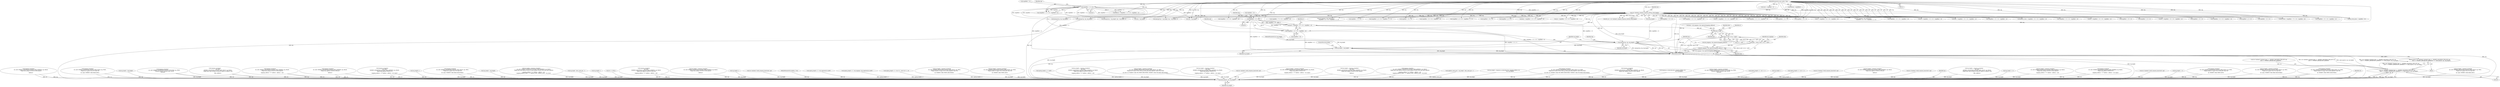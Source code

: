 digraph "0_libmodbus_5ccdf5ef79d742640355d1132fa9e2abc7fbaefc@pointer" {
"1001040" [label="(Call,req[offset + 3] << 8)"];
"1000189" [label="(Call,ctx->backend->prepare_response_tid(req, &req_length))"];
"1000163" [label="(Call,req[offset + 1] << 8)"];
"1000116" [label="(MethodParameterIn,const uint8_t *req)"];
"1001037" [label="(Call,and = (req[offset + 3] << 8) + req[offset + 4])"];
"1001071" [label="(Call,data & and)"];
"1001070" [label="(Call,(data & and) | (or & (~and)))"];
"1001068" [label="(Call,data = (data & and) | (or & (~and)))"];
"1001077" [label="(Call,mb_mapping->tab_registers[mapping_address] = data)"];
"1001039" [label="(Call,(req[offset + 3] << 8) + req[offset + 4])"];
"1001084" [label="(Call,memcpy(rsp, req, req_length))"];
"1001088" [label="(Call,rsp_length = req_length)"];
"1001378" [label="(Call,send_msg(ctx, rsp, rsp_length))"];
"1001365" [label="(Call,(ctx->backend->backend_type == _MODBUS_BACKEND_TYPE_RTU &&\n            slave == MODBUS_BROADCAST_ADDRESS) ? 0 : send_msg(ctx, rsp, rsp_length))"];
"1001364" [label="(Return,return (ctx->backend->backend_type == _MODBUS_BACKEND_TYPE_RTU &&\n            slave == MODBUS_BROADCAST_ADDRESS) ? 0 : send_msg(ctx, rsp, rsp_length);)"];
"1000400" [label="(Call,nb = (req[offset + 3] << 8) + req[offset + 4])"];
"1001382" [label="(MethodReturn,int)"];
"1000275" [label="(Call,rsp_length = response_exception(\n                ctx, &sft, MODBUS_EXCEPTION_ILLEGAL_DATA_VALUE, rsp, TRUE,\n                \"Illegal nb of values %d in %s (max %d)\n\",\n                nb, name, MODBUS_MAX_READ_BITS))"];
"1001017" [label="(Call,response_exception(\n                ctx, &sft, MODBUS_EXCEPTION_ILLEGAL_DATA_ADDRESS, rsp, FALSE,\n                \"Illegal data address 0x%0X in write_register\n\",\n                address))"];
"1000277" [label="(Call,response_exception(\n                ctx, &sft, MODBUS_EXCEPTION_ILLEGAL_DATA_VALUE, rsp, TRUE,\n                \"Illegal nb of values %d in %s (max %d)\n\",\n                nb, name, MODBUS_MAX_READ_BITS))"];
"1000597" [label="(Call,rsp_length = req_length)"];
"1001053" [label="(Call,or = (req[offset + 5] << 8) + req[offset + 6])"];
"1001080" [label="(Identifier,mb_mapping)"];
"1001354" [label="(Call,response_exception(\n            ctx, &sft, MODBUS_EXCEPTION_ILLEGAL_FUNCTION, rsp, TRUE,\n            \"Unknown Modbus function code: 0x%0X\n\", function))"];
"1000685" [label="(Call,(req[offset + 3] << 8) + req[offset + 4])"];
"1001129" [label="(Call,(req[offset + 7] << 8) + req[offset + 8])"];
"1001027" [label="(Block,)"];
"1001070" [label="(Call,(data & and) | (or & (~and)))"];
"1000604" [label="(Call,response_exception(\n                    ctx, &sft,\n                    MODBUS_EXCEPTION_ILLEGAL_DATA_VALUE, rsp, FALSE,\n                    \"Illegal data value 0x%0X in write_bit request at address %0X\n\",\n                    data, address))"];
"1000854" [label="(Call,response_exception(\n                ctx, &sft, MODBUS_EXCEPTION_ILLEGAL_DATA_ADDRESS, rsp, FALSE,\n                \"Illegal data address 0x%0X in write_registers\n\",\n                mapping_address < 0 ? address : address + nb))"];
"1000547" [label="(Call,response_exception(\n                ctx, &sft, MODBUS_EXCEPTION_ILLEGAL_DATA_ADDRESS, rsp, FALSE,\n                \"Illegal data address 0x%0X in write_bit\n\",\n                address))"];
"1001069" [label="(Identifier,data)"];
"1001293" [label="(Call,mb_mapping->tab_registers[i] =\n                    (req[offset + j] << 8) + req[offset + j + 1])"];
"1000302" [label="(Call,response_exception(\n                ctx, &sft,\n                MODBUS_EXCEPTION_ILLEGAL_DATA_ADDRESS, rsp, FALSE,\n                \"Illegal data address 0x%0X in %s\n\",\n                mapping_address < 0 ? address : address + nb, name))"];
"1001268" [label="(Call,rsp_length++)"];
"1000432" [label="(Call,response_exception(\n                ctx, &sft, MODBUS_EXCEPTION_ILLEGAL_DATA_VALUE, rsp, TRUE,\n                \"Illegal nb of values %d in %s (max %d)\n\",\n                nb, name, MODBUS_MAX_READ_REGISTERS))"];
"1000676" [label="(Call,rsp_length = req_length)"];
"1001365" [label="(Call,(ctx->backend->backend_type == _MODBUS_BACKEND_TYPE_RTU &&\n            slave == MODBUS_BROADCAST_ADDRESS) ? 0 : send_msg(ctx, rsp, rsp_length))"];
"1001377" [label="(Literal,0)"];
"1000900" [label="(Call,(req[offset + j] << 8) + req[offset + j + 1])"];
"1001073" [label="(Identifier,and)"];
"1001075" [label="(Identifier,or)"];
"1001088" [label="(Call,rsp_length = req_length)"];
"1001229" [label="(Call,rsp_length = response_exception(\n                ctx, &sft, MODBUS_EXCEPTION_ILLEGAL_DATA_ADDRESS, rsp, FALSE,\n                \"Illegal data read address 0x%0X or write address 0x%0X write_and_read_registers\n\",\n                mapping_address < 0 ? address : address + nb,\n                mapping_address_write < 0 ? address_write : address_write + nb_write))"];
"1001299" [label="(Call,(req[offset + j] << 8) + req[offset + j + 1])"];
"1000901" [label="(Call,req[offset + j] << 8)"];
"1000683" [label="(Call,nb = (req[offset + 3] << 8) + req[offset + 4])"];
"1000972" [label="(Call,rsp_length - byte_count_pos - 1)"];
"1001029" [label="(Call,data = mb_mapping->tab_registers[mapping_address])"];
"1000486" [label="(Call,rsp_length++)"];
"1001300" [label="(Call,req[offset + j] << 8)"];
"1000131" [label="(Call,ctx == NULL)"];
"1000743" [label="(Call,response_exception(\n                ctx, &sft,\n                MODBUS_EXCEPTION_ILLEGAL_DATA_ADDRESS, rsp, FALSE,\n                \"Illegal data address 0x%0X in write_bits\n\",\n                mapping_address < 0 ? address : address + nb))"];
"1000185" [label="(Call,sft.t_id = ctx->backend->prepare_response_tid(req, &req_length))"];
"1001074" [label="(Call,or & (~and))"];
"1000116" [label="(MethodParameterIn,const uint8_t *req)"];
"1001378" [label="(Call,send_msg(ctx, rsp, rsp_length))"];
"1001015" [label="(Call,rsp_length = response_exception(\n                ctx, &sft, MODBUS_EXCEPTION_ILLEGAL_DATA_ADDRESS, rsp, FALSE,\n                \"Illegal data address 0x%0X in write_register\n\",\n                address))"];
"1001097" [label="(Call,(req[offset + 3] << 8) + req[offset + 4])"];
"1001341" [label="(Call,rsp_length++)"];
"1000939" [label="(Call,ctx->backend->build_response_basis(&sft, rsp))"];
"1000115" [label="(MethodParameterIn,modbus_t *ctx)"];
"1000513" [label="(Call,rsp[rsp_length++] = tab_registers[i] & 0xFF)"];
"1001338" [label="(Call,rsp[rsp_length++] = mb_mapping->tab_registers[i] & 0xFF)"];
"1000119" [label="(Block,)"];
"1000191" [label="(Call,&req_length)"];
"1000162" [label="(Call,(req[offset + 1] << 8) + req[offset + 2])"];
"1000327" [label="(Call,rsp[rsp_length++] = (nb / 8) + ((nb % 8) ? 1 : 0))"];
"1001055" [label="(Call,(req[offset + 5] << 8) + req[offset + 6])"];
"1000826" [label="(Call,rsp_length = response_exception(\n                 ctx, &sft, MODBUS_EXCEPTION_ILLEGAL_DATA_VALUE, rsp, TRUE,\n                 \"Illegal number of values %d in write_registers (max %d)\n\",\n                nb, MODBUS_MAX_WRITE_REGISTERS))"];
"1001111" [label="(Call,address_write = (req[offset + 5] << 8) + req[offset + 6])"];
"1000715" [label="(Call,rsp_length = response_exception(\n                ctx, &sft, MODBUS_EXCEPTION_ILLEGAL_DATA_VALUE, rsp, TRUE,\n                \"Illegal number of values %d in write_bits (max %d)\n\",\n                nb, MODBUS_MAX_WRITE_BITS))"];
"1000672" [label="(Call,memcpy(rsp, req, req_length))"];
"1000117" [label="(MethodParameterIn,int req_length)"];
"1000189" [label="(Call,ctx->backend->prepare_response_tid(req, &req_length))"];
"1001098" [label="(Call,req[offset + 3] << 8)"];
"1000953" [label="(Call,rsp[rsp_length++] = 0xFF)"];
"1000741" [label="(Call,rsp_length = response_exception(\n                ctx, &sft,\n                MODBUS_EXCEPTION_ILLEGAL_DATA_ADDRESS, rsp, FALSE,\n                \"Illegal data address 0x%0X in write_bits\n\",\n                mapping_address < 0 ? address : address + nb))"];
"1000245" [label="(Call,nb = (req[offset + 3] << 8) + req[offset + 4])"];
"1001366" [label="(Call,ctx->backend->backend_type == _MODBUS_BACKEND_TYPE_RTU &&\n            slave == MODBUS_BROADCAST_ADDRESS)"];
"1001085" [label="(Identifier,rsp)"];
"1001113" [label="(Call,(req[offset + 5] << 8) + req[offset + 6])"];
"1000148" [label="(Call,slave = req[offset - 1])"];
"1001189" [label="(Call,rsp_length = response_exception(\n                ctx, &sft, MODBUS_EXCEPTION_ILLEGAL_DATA_VALUE, rsp, TRUE,\n                \"Illegal nb of values (W%d, R%d) in write_and_read_registers (max W%d, R%d)\n\",\n                nb_write, nb, MODBUS_MAX_WR_WRITE_REGISTERS, MODBUS_MAX_WR_READ_REGISTERS))"];
"1000300" [label="(Call,rsp_length = response_exception(\n                ctx, &sft,\n                MODBUS_EXCEPTION_ILLEGAL_DATA_ADDRESS, rsp, FALSE,\n                \"Illegal data address 0x%0X in %s\n\",\n                mapping_address < 0 ? address : address + nb, name))"];
"1001047" [label="(Call,req[offset + 4])"];
"1001072" [label="(Identifier,data)"];
"1000561" [label="(Call,(req[offset + 3] << 8) + req[offset + 4])"];
"1001037" [label="(Call,and = (req[offset + 3] << 8) + req[offset + 4])"];
"1001054" [label="(Identifier,or)"];
"1000779" [label="(Call,memcpy(rsp + rsp_length, req + rsp_length, 4))"];
"1000169" [label="(Literal,8)"];
"1001039" [label="(Call,(req[offset + 3] << 8) + req[offset + 4])"];
"1001130" [label="(Call,req[offset + 7] << 8)"];
"1001046" [label="(Literal,8)"];
"1000190" [label="(Identifier,req)"];
"1001261" [label="(Call,ctx->backend->build_response_basis(&sft, rsp))"];
"1000455" [label="(Call,rsp_length = response_exception(\n                ctx, &sft, MODBUS_EXCEPTION_ILLEGAL_DATA_ADDRESS, rsp, FALSE,\n                \"Illegal data address 0x%0X in %s\n\",\n                mapping_address < 0 ? address : address + nb, name))"];
"1000636" [label="(Call,rsp_length = response_exception(\n                ctx, &sft,\n                MODBUS_EXCEPTION_ILLEGAL_DATA_ADDRESS, rsp, FALSE,\n                \"Illegal data address 0x%0X in write_register\n\",\n                address))"];
"1001231" [label="(Call,response_exception(\n                ctx, &sft, MODBUS_EXCEPTION_ILLEGAL_DATA_ADDRESS, rsp, FALSE,\n                \"Illegal data read address 0x%0X or write address 0x%0X write_and_read_registers\n\",\n                mapping_address < 0 ? address : address + nb,\n                mapping_address_write < 0 ? address_write : address_write + nb_write))"];
"1000968" [label="(Call,rsp[byte_count_pos] = rsp_length - byte_count_pos - 1)"];
"1001083" [label="(Identifier,data)"];
"1001381" [label="(Identifier,rsp_length)"];
"1001084" [label="(Call,memcpy(rsp, req, req_length))"];
"1000342" [label="(Call,rsp_length = response_io_status(tab_bits, mapping_address, nb,\n                                            rsp, rsp_length))"];
"1001114" [label="(Call,req[offset + 5] << 8)"];
"1000155" [label="(Call,function = req[offset])"];
"1001191" [label="(Call,response_exception(\n                ctx, &sft, MODBUS_EXCEPTION_ILLEGAL_DATA_VALUE, rsp, TRUE,\n                \"Illegal nb of values (W%d, R%d) in write_and_read_registers (max W%d, R%d)\n\",\n                nb_write, nb, MODBUS_MAX_WR_WRITE_REGISTERS, MODBUS_MAX_WR_READ_REGISTERS))"];
"1000638" [label="(Call,response_exception(\n                ctx, &sft,\n                MODBUS_EXCEPTION_ILLEGAL_DATA_ADDRESS, rsp, FALSE,\n                \"Illegal data address 0x%0X in write_register\n\",\n                address))"];
"1000796" [label="(Call,(req[offset + 3] << 8) + req[offset + 4])"];
"1001364" [label="(Return,return (ctx->backend->backend_type == _MODBUS_BACKEND_TYPE_RTU &&\n            slave == MODBUS_BROADCAST_ADDRESS) ? 0 : send_msg(ctx, rsp, rsp_length);)"];
"1001091" [label="(ControlStructure,break;)"];
"1000344" [label="(Call,response_io_status(tab_bits, mapping_address, nb,\n                                            rsp, rsp_length))"];
"1001352" [label="(Call,rsp_length = response_exception(\n            ctx, &sft, MODBUS_EXCEPTION_ILLEGAL_FUNCTION, rsp, TRUE,\n            \"Unknown Modbus function code: 0x%0X\n\", function))"];
"1000248" [label="(Call,req[offset + 3] << 8)"];
"1000783" [label="(Call,req + rsp_length)"];
"1001265" [label="(Call,rsp[rsp_length++] = nb << 1)"];
"1000650" [label="(Call,data = (req[offset + 3] << 8) + req[offset + 4])"];
"1000516" [label="(Call,rsp_length++)"];
"1000483" [label="(Call,rsp[rsp_length++] = nb << 1)"];
"1000794" [label="(Call,nb = (req[offset + 3] << 8) + req[offset + 4])"];
"1001071" [label="(Call,data & and)"];
"1000479" [label="(Call,ctx->backend->build_response_basis(&sft, rsp))"];
"1000163" [label="(Call,req[offset + 1] << 8)"];
"1000545" [label="(Call,rsp_length = response_exception(\n                ctx, &sft, MODBUS_EXCEPTION_ILLEGAL_DATA_ADDRESS, rsp, FALSE,\n                \"Illegal data address 0x%0X in write_bit\n\",\n                address))"];
"1000917" [label="(Call,ctx->backend->build_response_basis(&sft, rsp))"];
"1001086" [label="(Identifier,req)"];
"1000562" [label="(Call,req[offset + 3] << 8)"];
"1001078" [label="(Call,mb_mapping->tab_registers[mapping_address])"];
"1001380" [label="(Identifier,rsp)"];
"1000602" [label="(Call,rsp_length = response_exception(\n                    ctx, &sft,\n                    MODBUS_EXCEPTION_ILLEGAL_DATA_VALUE, rsp, FALSE,\n                    \"Illegal data value 0x%0X in write_bit request at address %0X\n\",\n                    data, address))"];
"1001056" [label="(Call,req[offset + 5] << 8)"];
"1001041" [label="(Call,req[offset + 3])"];
"1001090" [label="(Identifier,req_length)"];
"1001087" [label="(Identifier,req_length)"];
"1000921" [label="(Call,memcpy(rsp + rsp_length, req + rsp_length, 4))"];
"1000653" [label="(Call,req[offset + 3] << 8)"];
"1001089" [label="(Identifier,rsp_length)"];
"1001127" [label="(Call,nb_write = (req[offset + 7] << 8) + req[offset + 8])"];
"1000925" [label="(Call,req + rsp_length)"];
"1001143" [label="(Call,nb_write_bytes = req[offset + 9])"];
"1000247" [label="(Call,(req[offset + 3] << 8) + req[offset + 4])"];
"1000929" [label="(Call,rsp_length += 4)"];
"1000164" [label="(Call,req[offset + 1])"];
"1001068" [label="(Call,data = (data & and) | (or & (~and)))"];
"1000686" [label="(Call,req[offset + 3] << 8)"];
"1000852" [label="(Call,rsp_length = response_exception(\n                ctx, &sft, MODBUS_EXCEPTION_ILLEGAL_DATA_ADDRESS, rsp, FALSE,\n                \"Illegal data address 0x%0X in write_registers\n\",\n                mapping_address < 0 ? address : address + nb))"];
"1001040" [label="(Call,req[offset + 3] << 8)"];
"1000171" [label="(Identifier,req)"];
"1001048" [label="(Identifier,req)"];
"1000457" [label="(Call,response_exception(\n                ctx, &sft, MODBUS_EXCEPTION_ILLEGAL_DATA_ADDRESS, rsp, FALSE,\n                \"Illegal data address 0x%0X in %s\n\",\n                mapping_address < 0 ? address : address + nb, name))"];
"1000402" [label="(Call,(req[offset + 3] << 8) + req[offset + 4])"];
"1000559" [label="(Call,data = (req[offset + 3] << 8) + req[offset + 4])"];
"1001038" [label="(Identifier,and)"];
"1000593" [label="(Call,memcpy(rsp, req, req_length))"];
"1000775" [label="(Call,ctx->backend->build_response_basis(&sft, rsp))"];
"1000787" [label="(Call,rsp_length += 4)"];
"1001095" [label="(Call,nb = (req[offset + 3] << 8) + req[offset + 4])"];
"1001077" [label="(Call,mb_mapping->tab_registers[mapping_address] = data)"];
"1000717" [label="(Call,response_exception(\n                ctx, &sft, MODBUS_EXCEPTION_ILLEGAL_DATA_VALUE, rsp, TRUE,\n                \"Illegal number of values %d in write_bits (max %d)\n\",\n                nb, MODBUS_MAX_WRITE_BITS))"];
"1000894" [label="(Call,mb_mapping->tab_registers[i] =\n                    (req[offset + j] << 8) + req[offset + j + 1])"];
"1000430" [label="(Call,rsp_length = response_exception(\n                ctx, &sft, MODBUS_EXCEPTION_ILLEGAL_DATA_VALUE, rsp, TRUE,\n                \"Illegal nb of values %d in %s (max %d)\n\",\n                nb, name, MODBUS_MAX_READ_REGISTERS))"];
"1000828" [label="(Call,response_exception(\n                 ctx, &sft, MODBUS_EXCEPTION_ILLEGAL_DATA_VALUE, rsp, TRUE,\n                 \"Illegal number of values %d in write_registers (max %d)\n\",\n                nb, MODBUS_MAX_WRITE_REGISTERS))"];
"1001379" [label="(Identifier,ctx)"];
"1000160" [label="(Call,address = (req[offset + 1] << 8) + req[offset + 2])"];
"1000652" [label="(Call,(req[offset + 3] << 8) + req[offset + 4])"];
"1000403" [label="(Call,req[offset + 3] << 8)"];
"1000797" [label="(Call,req[offset + 3] << 8)"];
"1001040" -> "1001039"  [label="AST: "];
"1001040" -> "1001046"  [label="CFG: "];
"1001041" -> "1001040"  [label="AST: "];
"1001046" -> "1001040"  [label="AST: "];
"1001048" -> "1001040"  [label="CFG: "];
"1001040" -> "1001382"  [label="DDG: req[offset + 3]"];
"1001040" -> "1001037"  [label="DDG: req[offset + 3]"];
"1001040" -> "1001037"  [label="DDG: 8"];
"1001040" -> "1001039"  [label="DDG: req[offset + 3]"];
"1001040" -> "1001039"  [label="DDG: 8"];
"1000189" -> "1001040"  [label="DDG: req"];
"1000116" -> "1001040"  [label="DDG: req"];
"1001040" -> "1001084"  [label="DDG: req[offset + 3]"];
"1000189" -> "1000185"  [label="AST: "];
"1000189" -> "1000191"  [label="CFG: "];
"1000190" -> "1000189"  [label="AST: "];
"1000191" -> "1000189"  [label="AST: "];
"1000185" -> "1000189"  [label="CFG: "];
"1000189" -> "1001382"  [label="DDG: req"];
"1000189" -> "1001382"  [label="DDG: &req_length"];
"1000189" -> "1000185"  [label="DDG: req"];
"1000189" -> "1000185"  [label="DDG: &req_length"];
"1000163" -> "1000189"  [label="DDG: req[offset + 1]"];
"1000116" -> "1000189"  [label="DDG: req"];
"1000189" -> "1000245"  [label="DDG: req"];
"1000189" -> "1000248"  [label="DDG: req"];
"1000189" -> "1000247"  [label="DDG: req"];
"1000189" -> "1000400"  [label="DDG: req"];
"1000189" -> "1000403"  [label="DDG: req"];
"1000189" -> "1000402"  [label="DDG: req"];
"1000189" -> "1000559"  [label="DDG: req"];
"1000189" -> "1000562"  [label="DDG: req"];
"1000189" -> "1000561"  [label="DDG: req"];
"1000189" -> "1000593"  [label="DDG: req"];
"1000189" -> "1000650"  [label="DDG: req"];
"1000189" -> "1000653"  [label="DDG: req"];
"1000189" -> "1000652"  [label="DDG: req"];
"1000189" -> "1000672"  [label="DDG: req"];
"1000189" -> "1000683"  [label="DDG: req"];
"1000189" -> "1000686"  [label="DDG: req"];
"1000189" -> "1000685"  [label="DDG: req"];
"1000189" -> "1000779"  [label="DDG: req"];
"1000189" -> "1000783"  [label="DDG: req"];
"1000189" -> "1000794"  [label="DDG: req"];
"1000189" -> "1000797"  [label="DDG: req"];
"1000189" -> "1000796"  [label="DDG: req"];
"1000189" -> "1000894"  [label="DDG: req"];
"1000189" -> "1000901"  [label="DDG: req"];
"1000189" -> "1000900"  [label="DDG: req"];
"1000189" -> "1000921"  [label="DDG: req"];
"1000189" -> "1000925"  [label="DDG: req"];
"1000189" -> "1001037"  [label="DDG: req"];
"1000189" -> "1001039"  [label="DDG: req"];
"1000189" -> "1001053"  [label="DDG: req"];
"1000189" -> "1001056"  [label="DDG: req"];
"1000189" -> "1001055"  [label="DDG: req"];
"1000189" -> "1001084"  [label="DDG: req"];
"1000189" -> "1001095"  [label="DDG: req"];
"1000189" -> "1001098"  [label="DDG: req"];
"1000189" -> "1001097"  [label="DDG: req"];
"1000189" -> "1001111"  [label="DDG: req"];
"1000189" -> "1001114"  [label="DDG: req"];
"1000189" -> "1001113"  [label="DDG: req"];
"1000189" -> "1001127"  [label="DDG: req"];
"1000189" -> "1001130"  [label="DDG: req"];
"1000189" -> "1001129"  [label="DDG: req"];
"1000189" -> "1001143"  [label="DDG: req"];
"1000189" -> "1001293"  [label="DDG: req"];
"1000189" -> "1001300"  [label="DDG: req"];
"1000189" -> "1001299"  [label="DDG: req"];
"1000163" -> "1000162"  [label="AST: "];
"1000163" -> "1000169"  [label="CFG: "];
"1000164" -> "1000163"  [label="AST: "];
"1000169" -> "1000163"  [label="AST: "];
"1000171" -> "1000163"  [label="CFG: "];
"1000163" -> "1001382"  [label="DDG: req[offset + 1]"];
"1000163" -> "1000160"  [label="DDG: req[offset + 1]"];
"1000163" -> "1000160"  [label="DDG: 8"];
"1000163" -> "1000162"  [label="DDG: req[offset + 1]"];
"1000163" -> "1000162"  [label="DDG: 8"];
"1000116" -> "1000163"  [label="DDG: req"];
"1000163" -> "1000593"  [label="DDG: req[offset + 1]"];
"1000163" -> "1000672"  [label="DDG: req[offset + 1]"];
"1000163" -> "1000779"  [label="DDG: req[offset + 1]"];
"1000163" -> "1000783"  [label="DDG: req[offset + 1]"];
"1000163" -> "1000921"  [label="DDG: req[offset + 1]"];
"1000163" -> "1000925"  [label="DDG: req[offset + 1]"];
"1000163" -> "1001084"  [label="DDG: req[offset + 1]"];
"1000116" -> "1000114"  [label="AST: "];
"1000116" -> "1001382"  [label="DDG: req"];
"1000116" -> "1000148"  [label="DDG: req"];
"1000116" -> "1000155"  [label="DDG: req"];
"1000116" -> "1000160"  [label="DDG: req"];
"1000116" -> "1000162"  [label="DDG: req"];
"1000116" -> "1000245"  [label="DDG: req"];
"1000116" -> "1000248"  [label="DDG: req"];
"1000116" -> "1000247"  [label="DDG: req"];
"1000116" -> "1000400"  [label="DDG: req"];
"1000116" -> "1000403"  [label="DDG: req"];
"1000116" -> "1000402"  [label="DDG: req"];
"1000116" -> "1000559"  [label="DDG: req"];
"1000116" -> "1000562"  [label="DDG: req"];
"1000116" -> "1000561"  [label="DDG: req"];
"1000116" -> "1000593"  [label="DDG: req"];
"1000116" -> "1000650"  [label="DDG: req"];
"1000116" -> "1000653"  [label="DDG: req"];
"1000116" -> "1000652"  [label="DDG: req"];
"1000116" -> "1000672"  [label="DDG: req"];
"1000116" -> "1000683"  [label="DDG: req"];
"1000116" -> "1000686"  [label="DDG: req"];
"1000116" -> "1000685"  [label="DDG: req"];
"1000116" -> "1000779"  [label="DDG: req"];
"1000116" -> "1000783"  [label="DDG: req"];
"1000116" -> "1000794"  [label="DDG: req"];
"1000116" -> "1000797"  [label="DDG: req"];
"1000116" -> "1000796"  [label="DDG: req"];
"1000116" -> "1000894"  [label="DDG: req"];
"1000116" -> "1000901"  [label="DDG: req"];
"1000116" -> "1000900"  [label="DDG: req"];
"1000116" -> "1000921"  [label="DDG: req"];
"1000116" -> "1000925"  [label="DDG: req"];
"1000116" -> "1001037"  [label="DDG: req"];
"1000116" -> "1001039"  [label="DDG: req"];
"1000116" -> "1001053"  [label="DDG: req"];
"1000116" -> "1001056"  [label="DDG: req"];
"1000116" -> "1001055"  [label="DDG: req"];
"1000116" -> "1001084"  [label="DDG: req"];
"1000116" -> "1001095"  [label="DDG: req"];
"1000116" -> "1001098"  [label="DDG: req"];
"1000116" -> "1001097"  [label="DDG: req"];
"1000116" -> "1001111"  [label="DDG: req"];
"1000116" -> "1001114"  [label="DDG: req"];
"1000116" -> "1001113"  [label="DDG: req"];
"1000116" -> "1001127"  [label="DDG: req"];
"1000116" -> "1001130"  [label="DDG: req"];
"1000116" -> "1001129"  [label="DDG: req"];
"1000116" -> "1001143"  [label="DDG: req"];
"1000116" -> "1001293"  [label="DDG: req"];
"1000116" -> "1001300"  [label="DDG: req"];
"1000116" -> "1001299"  [label="DDG: req"];
"1001037" -> "1001027"  [label="AST: "];
"1001037" -> "1001039"  [label="CFG: "];
"1001038" -> "1001037"  [label="AST: "];
"1001039" -> "1001037"  [label="AST: "];
"1001054" -> "1001037"  [label="CFG: "];
"1001037" -> "1001382"  [label="DDG: (req[offset + 3] << 8) + req[offset + 4]"];
"1001037" -> "1001071"  [label="DDG: and"];
"1001071" -> "1001070"  [label="AST: "];
"1001071" -> "1001073"  [label="CFG: "];
"1001072" -> "1001071"  [label="AST: "];
"1001073" -> "1001071"  [label="AST: "];
"1001075" -> "1001071"  [label="CFG: "];
"1001071" -> "1001382"  [label="DDG: and"];
"1001071" -> "1001070"  [label="DDG: data"];
"1001071" -> "1001070"  [label="DDG: and"];
"1001029" -> "1001071"  [label="DDG: data"];
"1001070" -> "1001068"  [label="AST: "];
"1001070" -> "1001074"  [label="CFG: "];
"1001074" -> "1001070"  [label="AST: "];
"1001068" -> "1001070"  [label="CFG: "];
"1001070" -> "1001382"  [label="DDG: or & (~and)"];
"1001070" -> "1001382"  [label="DDG: data & and"];
"1001070" -> "1001068"  [label="DDG: data & and"];
"1001070" -> "1001068"  [label="DDG: or & (~and)"];
"1001074" -> "1001070"  [label="DDG: or"];
"1001074" -> "1001070"  [label="DDG: ~and"];
"1001068" -> "1001027"  [label="AST: "];
"1001069" -> "1001068"  [label="AST: "];
"1001080" -> "1001068"  [label="CFG: "];
"1001068" -> "1001382"  [label="DDG: (data & and) | (or & (~and))"];
"1001068" -> "1001077"  [label="DDG: data"];
"1001077" -> "1001027"  [label="AST: "];
"1001077" -> "1001083"  [label="CFG: "];
"1001078" -> "1001077"  [label="AST: "];
"1001083" -> "1001077"  [label="AST: "];
"1001085" -> "1001077"  [label="CFG: "];
"1001077" -> "1001382"  [label="DDG: mb_mapping->tab_registers[mapping_address]"];
"1001077" -> "1001382"  [label="DDG: data"];
"1001039" -> "1001047"  [label="CFG: "];
"1001047" -> "1001039"  [label="AST: "];
"1001039" -> "1001382"  [label="DDG: req[offset + 3] << 8"];
"1001039" -> "1001382"  [label="DDG: req[offset + 4]"];
"1001084" -> "1001027"  [label="AST: "];
"1001084" -> "1001087"  [label="CFG: "];
"1001085" -> "1001084"  [label="AST: "];
"1001086" -> "1001084"  [label="AST: "];
"1001087" -> "1001084"  [label="AST: "];
"1001089" -> "1001084"  [label="CFG: "];
"1001084" -> "1001382"  [label="DDG: rsp"];
"1001084" -> "1001382"  [label="DDG: req"];
"1001084" -> "1001382"  [label="DDG: memcpy(rsp, req, req_length)"];
"1001056" -> "1001084"  [label="DDG: req[offset + 5]"];
"1000117" -> "1001084"  [label="DDG: req_length"];
"1001084" -> "1001088"  [label="DDG: req_length"];
"1001084" -> "1001378"  [label="DDG: rsp"];
"1001088" -> "1001027"  [label="AST: "];
"1001088" -> "1001090"  [label="CFG: "];
"1001089" -> "1001088"  [label="AST: "];
"1001090" -> "1001088"  [label="AST: "];
"1001091" -> "1001088"  [label="CFG: "];
"1001088" -> "1001382"  [label="DDG: rsp_length"];
"1001088" -> "1001382"  [label="DDG: req_length"];
"1000117" -> "1001088"  [label="DDG: req_length"];
"1001088" -> "1001378"  [label="DDG: rsp_length"];
"1001378" -> "1001365"  [label="AST: "];
"1001378" -> "1001381"  [label="CFG: "];
"1001379" -> "1001378"  [label="AST: "];
"1001380" -> "1001378"  [label="AST: "];
"1001381" -> "1001378"  [label="AST: "];
"1001365" -> "1001378"  [label="CFG: "];
"1001378" -> "1001382"  [label="DDG: rsp"];
"1001378" -> "1001382"  [label="DDG: rsp_length"];
"1001378" -> "1001382"  [label="DDG: ctx"];
"1001378" -> "1001365"  [label="DDG: ctx"];
"1001378" -> "1001365"  [label="DDG: rsp"];
"1001378" -> "1001365"  [label="DDG: rsp_length"];
"1001231" -> "1001378"  [label="DDG: ctx"];
"1001231" -> "1001378"  [label="DDG: rsp"];
"1001354" -> "1001378"  [label="DDG: ctx"];
"1001354" -> "1001378"  [label="DDG: rsp"];
"1000131" -> "1001378"  [label="DDG: ctx"];
"1001017" -> "1001378"  [label="DDG: ctx"];
"1001017" -> "1001378"  [label="DDG: rsp"];
"1000717" -> "1001378"  [label="DDG: ctx"];
"1000717" -> "1001378"  [label="DDG: rsp"];
"1000457" -> "1001378"  [label="DDG: ctx"];
"1000457" -> "1001378"  [label="DDG: rsp"];
"1000547" -> "1001378"  [label="DDG: ctx"];
"1000547" -> "1001378"  [label="DDG: rsp"];
"1001191" -> "1001378"  [label="DDG: ctx"];
"1001191" -> "1001378"  [label="DDG: rsp"];
"1000828" -> "1001378"  [label="DDG: ctx"];
"1000828" -> "1001378"  [label="DDG: rsp"];
"1000638" -> "1001378"  [label="DDG: ctx"];
"1000638" -> "1001378"  [label="DDG: rsp"];
"1000743" -> "1001378"  [label="DDG: ctx"];
"1000743" -> "1001378"  [label="DDG: rsp"];
"1000302" -> "1001378"  [label="DDG: ctx"];
"1000302" -> "1001378"  [label="DDG: rsp"];
"1000277" -> "1001378"  [label="DDG: ctx"];
"1000277" -> "1001378"  [label="DDG: rsp"];
"1000854" -> "1001378"  [label="DDG: ctx"];
"1000854" -> "1001378"  [label="DDG: rsp"];
"1000432" -> "1001378"  [label="DDG: ctx"];
"1000432" -> "1001378"  [label="DDG: rsp"];
"1000604" -> "1001378"  [label="DDG: ctx"];
"1000604" -> "1001378"  [label="DDG: rsp"];
"1000115" -> "1001378"  [label="DDG: ctx"];
"1001265" -> "1001378"  [label="DDG: rsp[rsp_length++]"];
"1000939" -> "1001378"  [label="DDG: rsp"];
"1000344" -> "1001378"  [label="DDG: rsp"];
"1000327" -> "1001378"  [label="DDG: rsp[rsp_length++]"];
"1001261" -> "1001378"  [label="DDG: rsp"];
"1000968" -> "1001378"  [label="DDG: rsp[byte_count_pos]"];
"1000513" -> "1001378"  [label="DDG: rsp[rsp_length++]"];
"1000593" -> "1001378"  [label="DDG: rsp"];
"1001338" -> "1001378"  [label="DDG: rsp[rsp_length++]"];
"1000953" -> "1001378"  [label="DDG: rsp[rsp_length++]"];
"1000672" -> "1001378"  [label="DDG: rsp"];
"1000483" -> "1001378"  [label="DDG: rsp[rsp_length++]"];
"1000479" -> "1001378"  [label="DDG: rsp"];
"1000775" -> "1001378"  [label="DDG: rsp"];
"1000917" -> "1001378"  [label="DDG: rsp"];
"1000741" -> "1001378"  [label="DDG: rsp_length"];
"1000715" -> "1001378"  [label="DDG: rsp_length"];
"1000597" -> "1001378"  [label="DDG: rsp_length"];
"1000342" -> "1001378"  [label="DDG: rsp_length"];
"1000852" -> "1001378"  [label="DDG: rsp_length"];
"1001352" -> "1001378"  [label="DDG: rsp_length"];
"1001015" -> "1001378"  [label="DDG: rsp_length"];
"1001189" -> "1001378"  [label="DDG: rsp_length"];
"1000300" -> "1001378"  [label="DDG: rsp_length"];
"1000430" -> "1001378"  [label="DDG: rsp_length"];
"1000275" -> "1001378"  [label="DDG: rsp_length"];
"1000929" -> "1001378"  [label="DDG: rsp_length"];
"1001268" -> "1001378"  [label="DDG: rsp_length"];
"1000602" -> "1001378"  [label="DDG: rsp_length"];
"1000516" -> "1001378"  [label="DDG: rsp_length"];
"1000486" -> "1001378"  [label="DDG: rsp_length"];
"1000455" -> "1001378"  [label="DDG: rsp_length"];
"1000826" -> "1001378"  [label="DDG: rsp_length"];
"1000787" -> "1001378"  [label="DDG: rsp_length"];
"1001341" -> "1001378"  [label="DDG: rsp_length"];
"1000676" -> "1001378"  [label="DDG: rsp_length"];
"1001229" -> "1001378"  [label="DDG: rsp_length"];
"1000636" -> "1001378"  [label="DDG: rsp_length"];
"1000545" -> "1001378"  [label="DDG: rsp_length"];
"1000972" -> "1001378"  [label="DDG: rsp_length"];
"1001365" -> "1001364"  [label="AST: "];
"1001365" -> "1001377"  [label="CFG: "];
"1001366" -> "1001365"  [label="AST: "];
"1001377" -> "1001365"  [label="AST: "];
"1001364" -> "1001365"  [label="CFG: "];
"1001365" -> "1001382"  [label="DDG: ctx->backend->backend_type == _MODBUS_BACKEND_TYPE_RTU &&\n            slave == MODBUS_BROADCAST_ADDRESS"];
"1001365" -> "1001382"  [label="DDG: (ctx->backend->backend_type == _MODBUS_BACKEND_TYPE_RTU &&\n            slave == MODBUS_BROADCAST_ADDRESS) ? 0 : send_msg(ctx, rsp, rsp_length)"];
"1001365" -> "1001382"  [label="DDG: send_msg(ctx, rsp, rsp_length)"];
"1001365" -> "1001364"  [label="DDG: (ctx->backend->backend_type == _MODBUS_BACKEND_TYPE_RTU &&\n            slave == MODBUS_BROADCAST_ADDRESS) ? 0 : send_msg(ctx, rsp, rsp_length)"];
"1001364" -> "1000119"  [label="AST: "];
"1001382" -> "1001364"  [label="CFG: "];
"1001364" -> "1001382"  [label="DDG: <RET>"];
}
